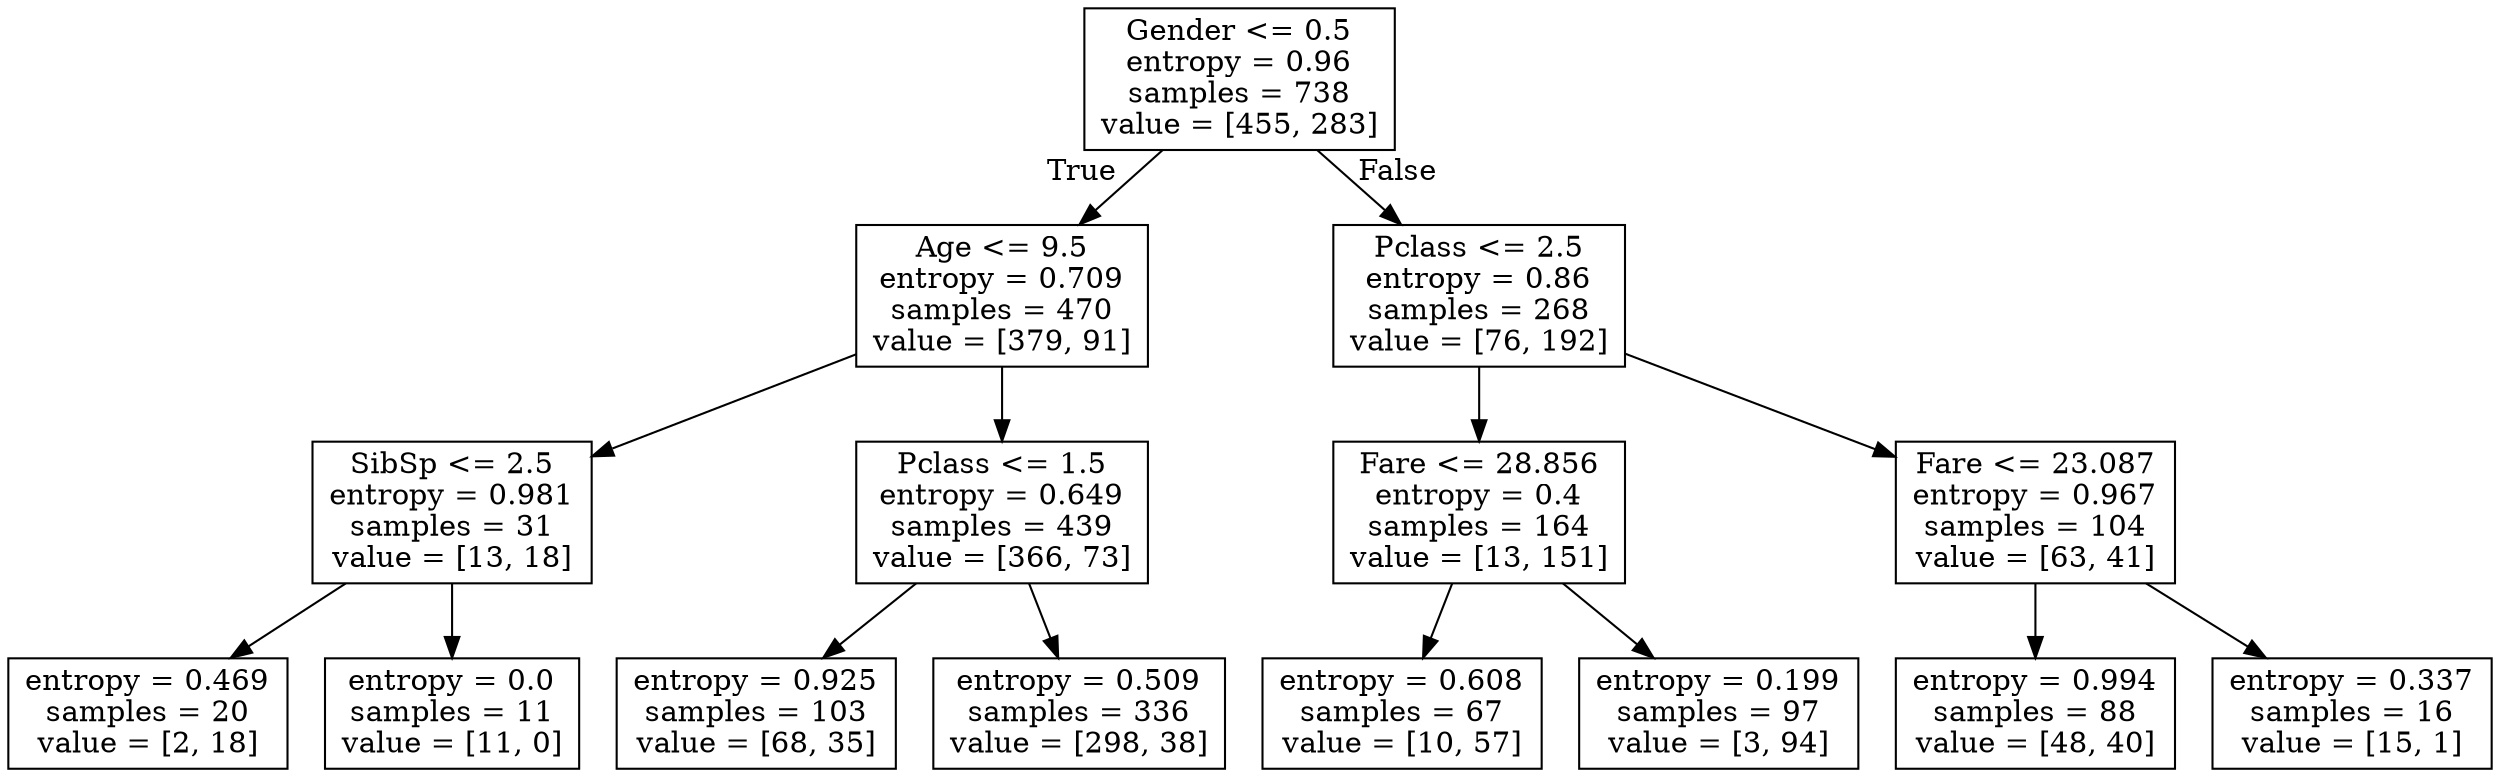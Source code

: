 digraph Tree {
node [shape=box] ;
0 [label="Gender <= 0.5\nentropy = 0.96\nsamples = 738\nvalue = [455, 283]"] ;
1 [label="Age <= 9.5\nentropy = 0.709\nsamples = 470\nvalue = [379, 91]"] ;
0 -> 1 [labeldistance=2.5, labelangle=45, headlabel="True"] ;
2 [label="SibSp <= 2.5\nentropy = 0.981\nsamples = 31\nvalue = [13, 18]"] ;
1 -> 2 ;
3 [label="entropy = 0.469\nsamples = 20\nvalue = [2, 18]"] ;
2 -> 3 ;
4 [label="entropy = 0.0\nsamples = 11\nvalue = [11, 0]"] ;
2 -> 4 ;
5 [label="Pclass <= 1.5\nentropy = 0.649\nsamples = 439\nvalue = [366, 73]"] ;
1 -> 5 ;
6 [label="entropy = 0.925\nsamples = 103\nvalue = [68, 35]"] ;
5 -> 6 ;
7 [label="entropy = 0.509\nsamples = 336\nvalue = [298, 38]"] ;
5 -> 7 ;
8 [label="Pclass <= 2.5\nentropy = 0.86\nsamples = 268\nvalue = [76, 192]"] ;
0 -> 8 [labeldistance=2.5, labelangle=-45, headlabel="False"] ;
9 [label="Fare <= 28.856\nentropy = 0.4\nsamples = 164\nvalue = [13, 151]"] ;
8 -> 9 ;
10 [label="entropy = 0.608\nsamples = 67\nvalue = [10, 57]"] ;
9 -> 10 ;
11 [label="entropy = 0.199\nsamples = 97\nvalue = [3, 94]"] ;
9 -> 11 ;
12 [label="Fare <= 23.087\nentropy = 0.967\nsamples = 104\nvalue = [63, 41]"] ;
8 -> 12 ;
13 [label="entropy = 0.994\nsamples = 88\nvalue = [48, 40]"] ;
12 -> 13 ;
14 [label="entropy = 0.337\nsamples = 16\nvalue = [15, 1]"] ;
12 -> 14 ;
}